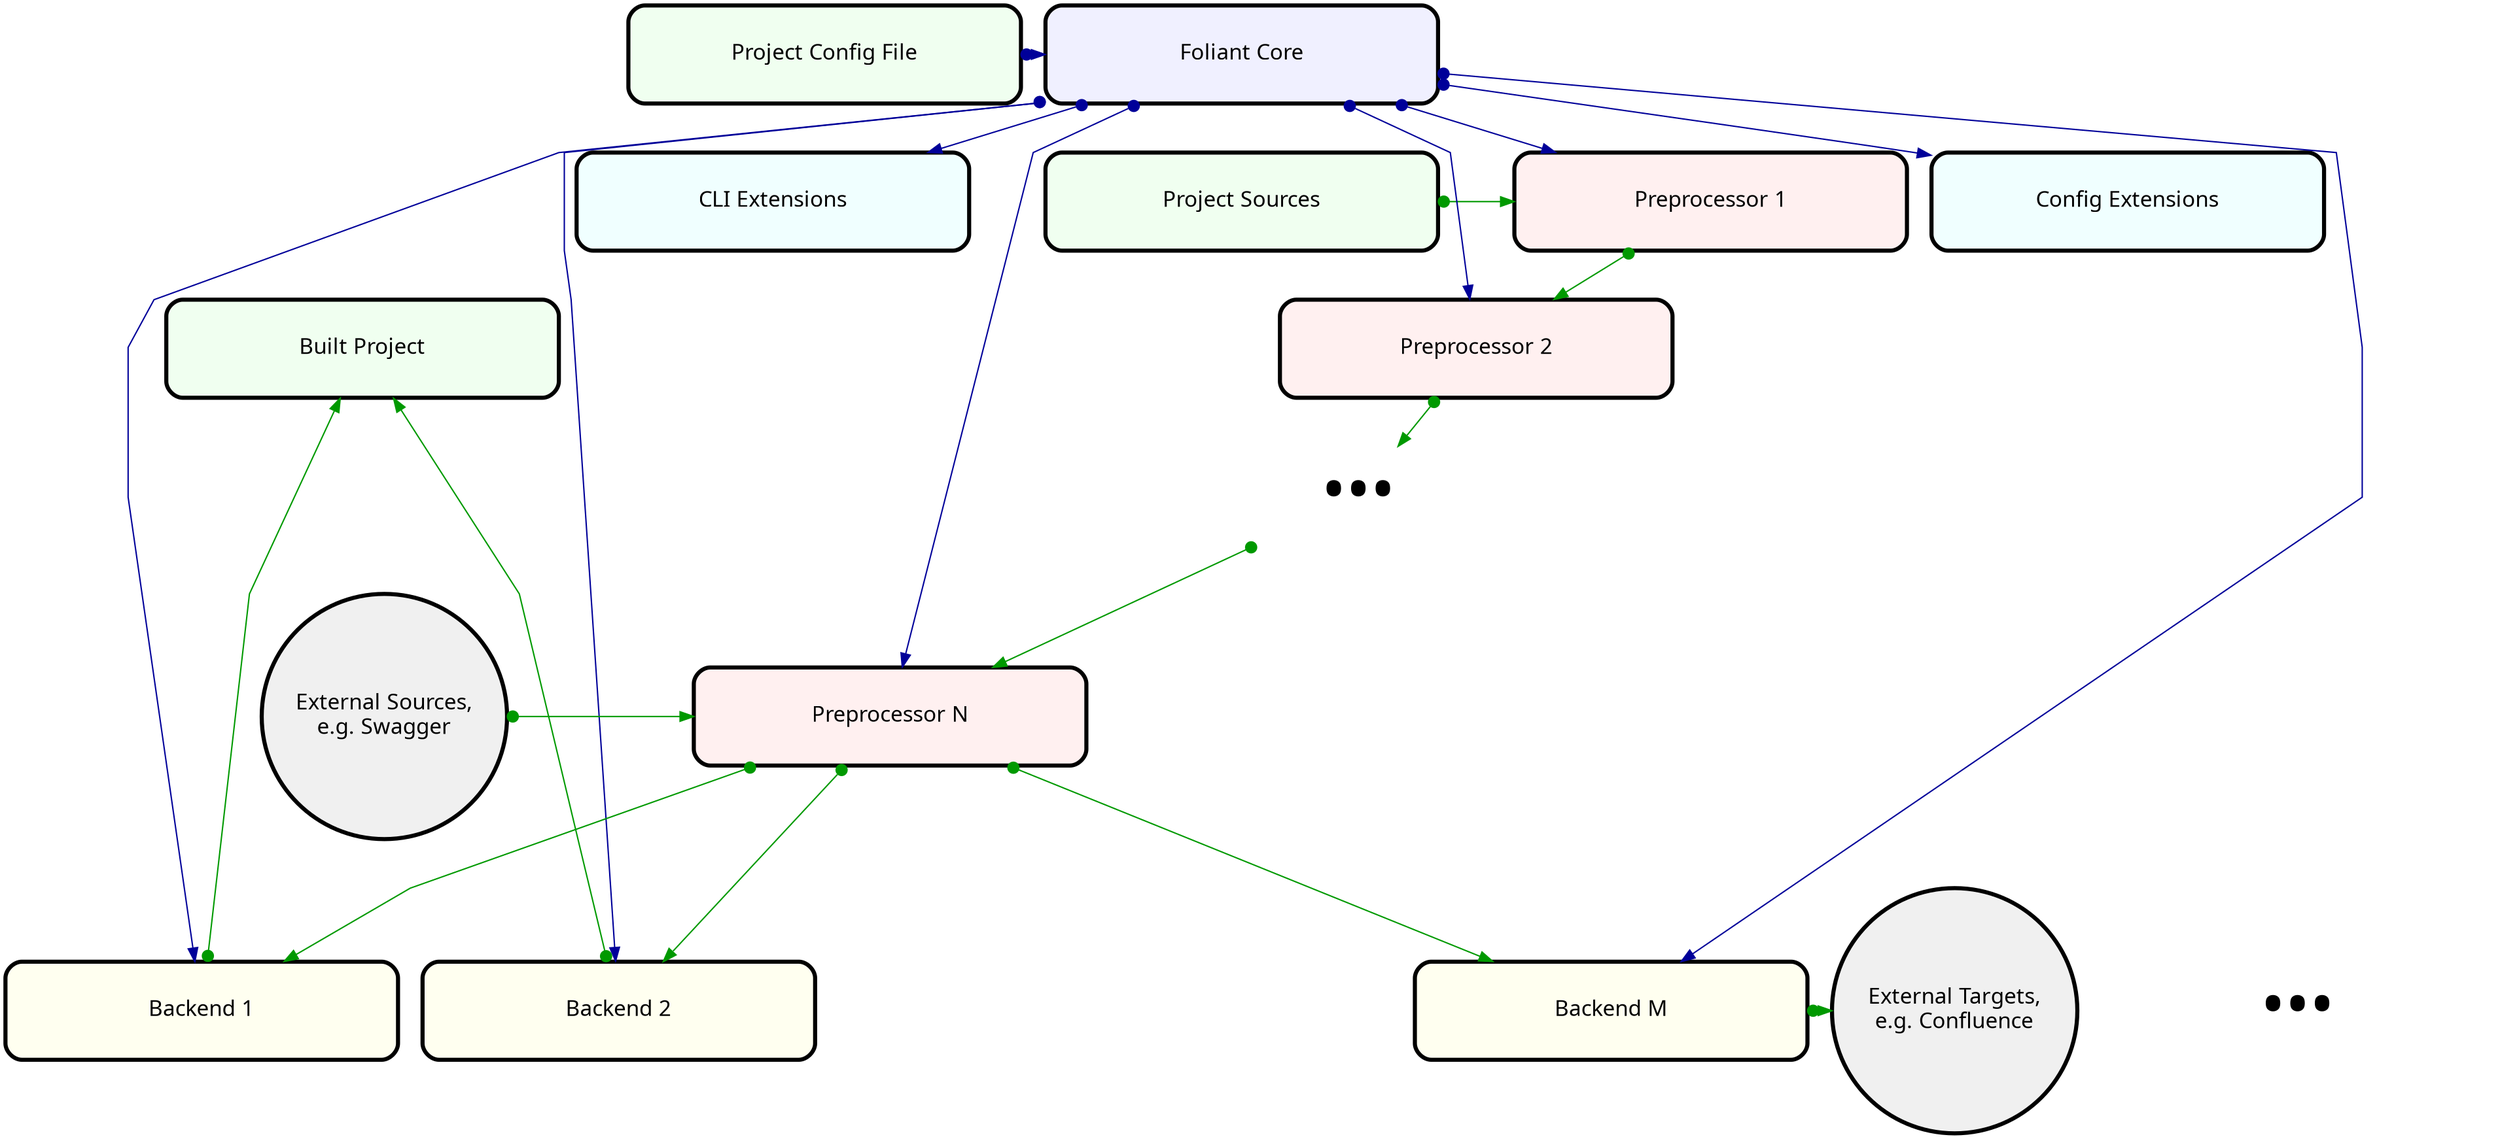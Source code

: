 digraph {
graph [splines = "compound", fontname = "PT Sans Caption", fontsize = "16"];
node [shape = "box", fixedsize = "true", width = "4", height = "1", penwidth = "3", fontname = "PT Sans Caption", fontsize = "16"];
edge [dir = "both", arrowtail = "dot", arrowhead = "normal"];
"config" [style = "filled, rounded", fillcolor = "#f0fff0", label = "Project Config File", pos = "0, 0.0!"];
"src" [style = "filled, rounded", fillcolor = "#f0fff0", label = "Project Sources", pos = "0, -2.78!"];
"artifacts" [style = "filled, rounded", fillcolor = "#f0fff0", label = "Built Project", pos = "0, -5.56!"];
"core" [style = "filled, rounded", fillcolor = "#f0f0ff", label = "Foliant Core", pos = "11.12, 0.0!"];
"config_extensions" [style = "filled, rounded", fillcolor = "#f0ffff", label = "Config Extensions", pos = "22.24, -2.78!"];
"cli_extensions" [style = "filled, rounded", fillcolor = "#f0ffff", label = "CLI Extensions", pos = "16.68, -2.78!"];
"preprocessor_1" [style = "filled, rounded", fillcolor = "#fff0f0", label = "Preprocessor 1", pos = "5.56, -2.78!"];
"preprocessor_2" [style = "filled, rounded", fillcolor = "#fff0f0", label = "Preprocessor 2", pos = "5.56, -5.56!"];
"more_preprocessors" [penwidth = "0", fontsize = "48", label = "•••", pos = "5.56, -8.33!"];
"preprocessor_n" [style = "filled, rounded", fillcolor = "#fff0f0", label = "Preprocessor N", pos = "5.56, -11.11!"];
"backend_1" [style = "filled, rounded", fillcolor = "#fffff0", label = "Backend 1", pos = "5.56, -13.89!"];
"backend_2" [style = "filled, rounded", fillcolor = "#fffff0", label = "Backend 2", pos = "11.12, -13.89!"];
"more_backends" [penwidth = "0", fontsize = "48", label = "•••", pos = "16.68, -13.89!"];
"backend_m" [style = "filled, rounded", fillcolor = "#fffff0", label = "Backend M", pos = "22.24, -13.89!"];
"external_sources" [shape = "circle", width = "2.5", height = "2.5", style = "filled", fillcolor = "#f0f0f0", label = "External Sources,\ne.g. Swagger", pos = "27.8, -11.11!"];
"external_targets" [shape = "circle", width = "2.5", height = "2.5", style = "filled", fillcolor = "#f0f0f0", label = "External Targets,\ne.g. Confluence", pos = "27.8, -13.89!"];
subgraph cluster_1 {
labelloc = "b";
labeljust = "l";
shape = "box";
style = "rounded";
penwidth = "3";
color = "#999999";
label = "Local File System";
"config";
"src";
"artifacts";
}
subgraph cluster_2 {
labelloc = "b";
labeljust = "l";
shape = "box";
style = "rounded";
penwidth = "3";
color = "#999999";
label = "Foliant Ecosystem";
"core";
subgraph cluster_2_1 {
labelloc = "b";
labeljust = "l";
shape = "box";
style = "rounded";
penwidth = "3";
color = "#999999";
label = "Foliant Extensions";
"config_extensions";
"cli_extensions";
"preprocessor_1";
"preprocessor_2";
"more_preprocessors";
"preprocessor_n";
"backend_1";
"backend_2";
"more_backends";
"backend_m";
}
}
subgraph cluster_3 {
labelloc = "b";
labeljust = "l";
shape = "box";
style = "rounded";
penwidth = "3";
color = "#999999";
label = "External Services";
"external_sources";
"external_targets";
}
"config" -> "core" [color = "#000099"];
"core" -> "config_extensions" [color = "#000099"];
"core" -> "cli_extensions" [color = "#000099"];
"core" -> "preprocessor_1" [color = "#000099"];
"core" -> "preprocessor_2" [color = "#000099"];
"core" -> "preprocessor_n" [color = "#000099"];
"core" -> "backend_1" [color = "#000099"];
"core" -> "backend_2" [color = "#000099"];
"core" -> "backend_m" [color = "#000099"];
"src" -> "preprocessor_1" [color = "#009900"];
"preprocessor_1" -> "preprocessor_2" [color = "#009900"];
"preprocessor_2" -> "more_preprocessors" [color = "#009900"];
"more_preprocessors" -> "preprocessor_n" [color = "#009900"];
"external_sources" -> "preprocessor_n" [color = "#009900"];
"preprocessor_n" -> "backend_1" [color = "#009900"];
"preprocessor_n" -> "backend_2" [color = "#009900"];
"preprocessor_n" -> "backend_m" [color = "#009900"];
"backend_1" -> "artifacts" [color = "#009900"];
"backend_2" -> "artifacts" [color = "#009900"];
"backend_m" -> "external_targets" [color = "#009900"];
subgraph {
rank = "same";
"config";
"core";
}
subgraph {
rank = "same";
"src";
"preprocessor_1";
"cli_extensions";
"config_extensions";
}
subgraph {
rank = "same";
"artifacts";
"preprocessor_2";
}
subgraph {
rank = "same";
"more_preprocessors";
}
subgraph {
rank = "same";
"preprocessor_n";
"external_sources";
}
subgraph {
rank = "same";
"backend_1";
"backend_2";
"more_backends";
"backend_m";
"external_targets";
}
}
